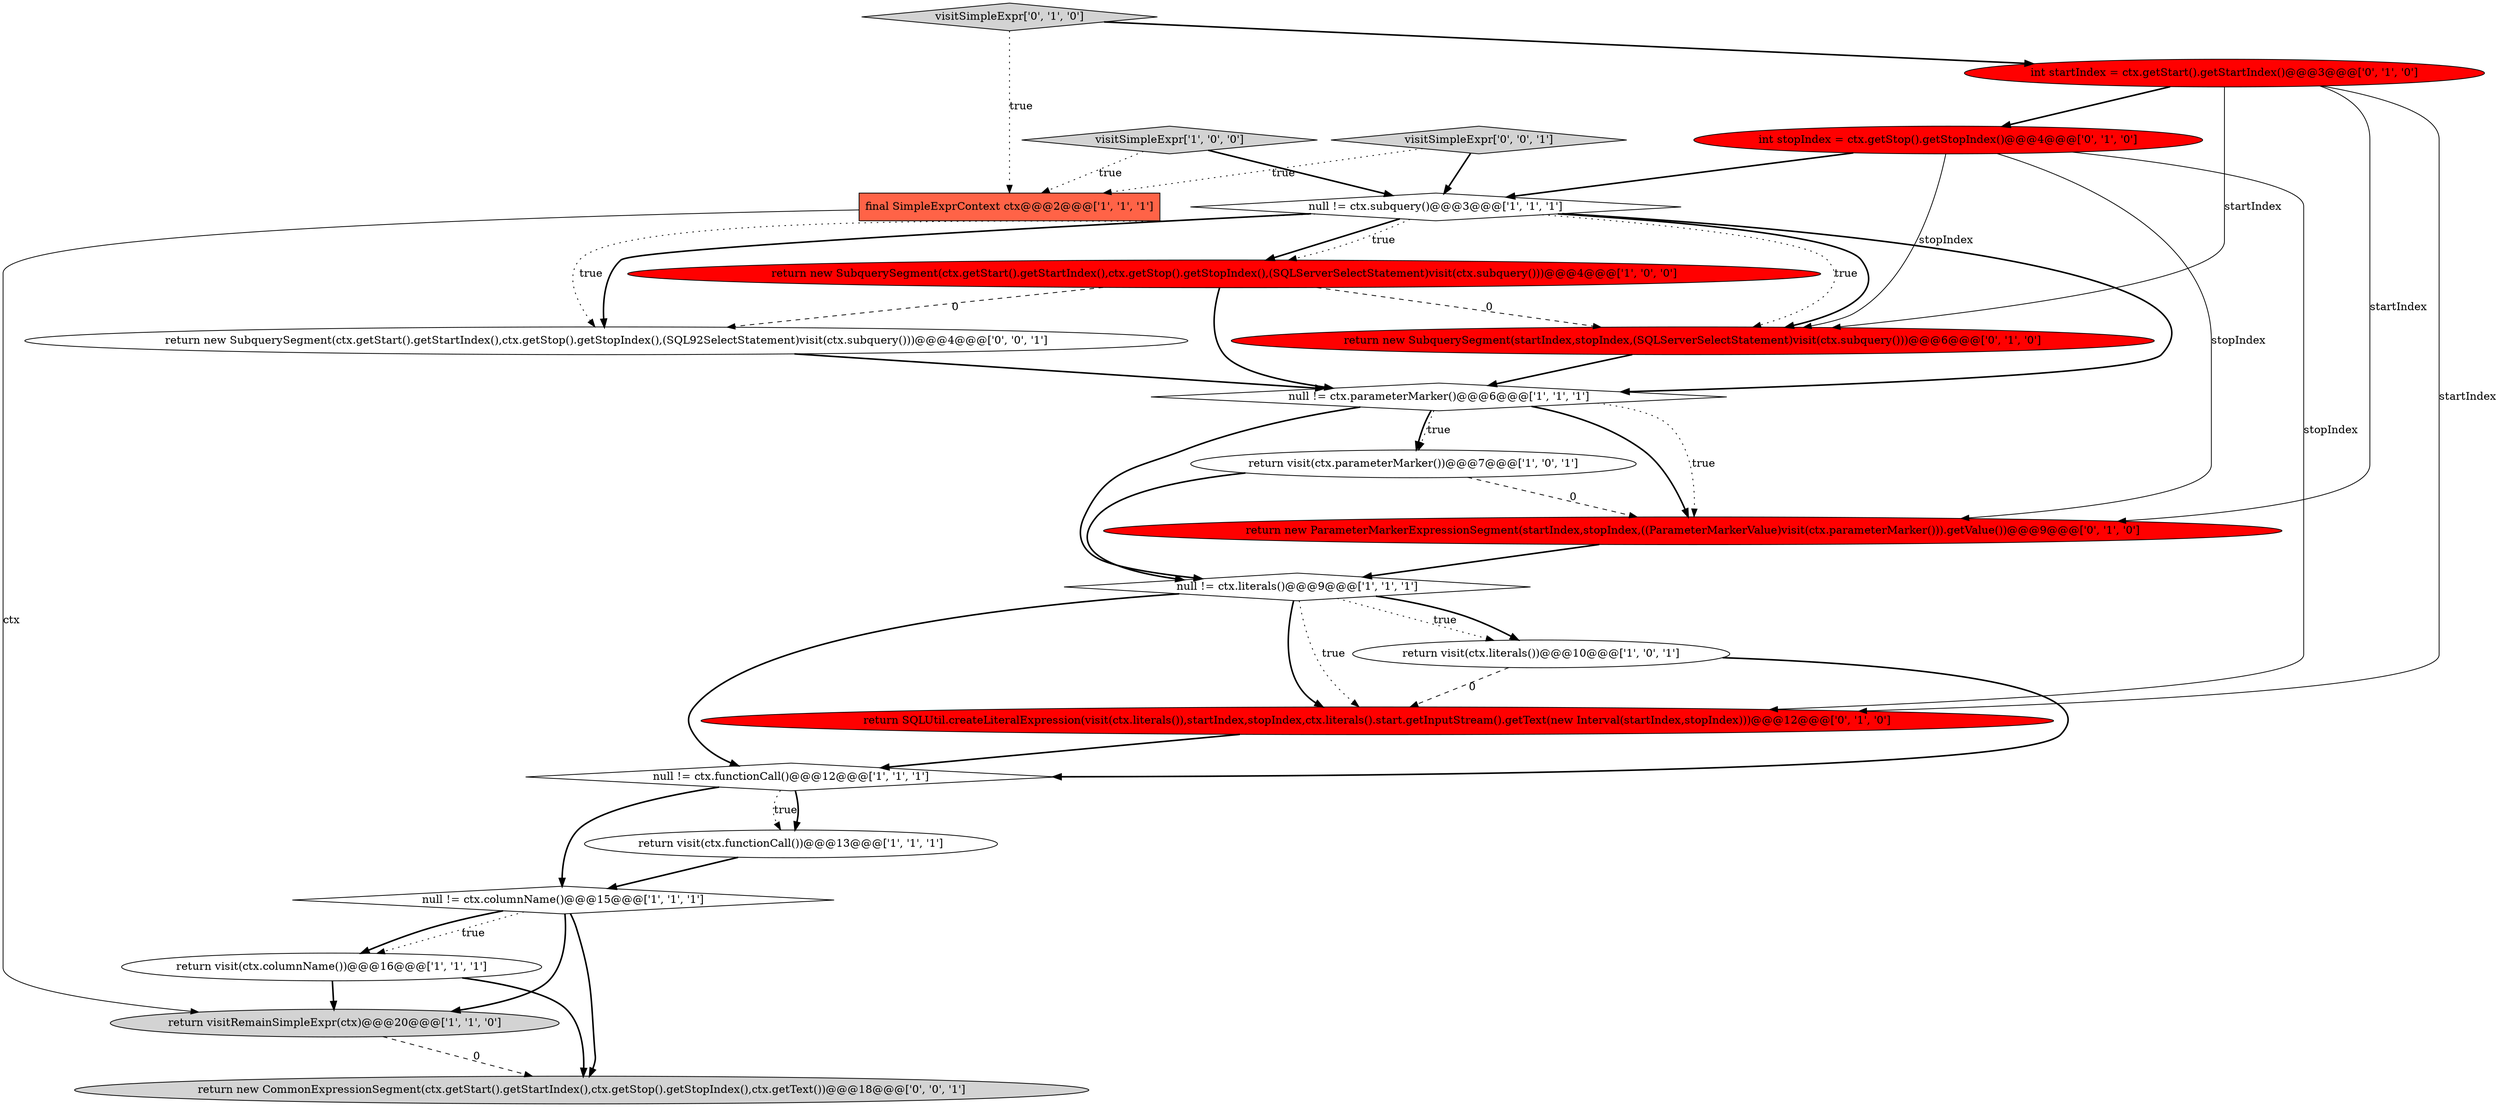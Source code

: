digraph {
16 [style = filled, label = "return SQLUtil.createLiteralExpression(visit(ctx.literals()),startIndex,stopIndex,ctx.literals().start.getInputStream().getText(new Interval(startIndex,stopIndex)))@@@12@@@['0', '1', '0']", fillcolor = red, shape = ellipse image = "AAA1AAABBB2BBB"];
11 [style = filled, label = "null != ctx.literals()@@@9@@@['1', '1', '1']", fillcolor = white, shape = diamond image = "AAA0AAABBB1BBB"];
15 [style = filled, label = "int startIndex = ctx.getStart().getStartIndex()@@@3@@@['0', '1', '0']", fillcolor = red, shape = ellipse image = "AAA1AAABBB2BBB"];
5 [style = filled, label = "return new SubquerySegment(ctx.getStart().getStartIndex(),ctx.getStop().getStopIndex(),(SQLServerSelectStatement)visit(ctx.subquery()))@@@4@@@['1', '0', '0']", fillcolor = red, shape = ellipse image = "AAA1AAABBB1BBB"];
20 [style = filled, label = "return new SubquerySegment(ctx.getStart().getStartIndex(),ctx.getStop().getStopIndex(),(SQL92SelectStatement)visit(ctx.subquery()))@@@4@@@['0', '0', '1']", fillcolor = white, shape = ellipse image = "AAA0AAABBB3BBB"];
7 [style = filled, label = "return visit(ctx.parameterMarker())@@@7@@@['1', '0', '1']", fillcolor = white, shape = ellipse image = "AAA0AAABBB1BBB"];
17 [style = filled, label = "return new SubquerySegment(startIndex,stopIndex,(SQLServerSelectStatement)visit(ctx.subquery()))@@@6@@@['0', '1', '0']", fillcolor = red, shape = ellipse image = "AAA1AAABBB2BBB"];
3 [style = filled, label = "visitSimpleExpr['1', '0', '0']", fillcolor = lightgray, shape = diamond image = "AAA0AAABBB1BBB"];
21 [style = filled, label = "visitSimpleExpr['0', '0', '1']", fillcolor = lightgray, shape = diamond image = "AAA0AAABBB3BBB"];
9 [style = filled, label = "return visit(ctx.literals())@@@10@@@['1', '0', '1']", fillcolor = white, shape = ellipse image = "AAA0AAABBB1BBB"];
4 [style = filled, label = "return visit(ctx.columnName())@@@16@@@['1', '1', '1']", fillcolor = white, shape = ellipse image = "AAA0AAABBB1BBB"];
0 [style = filled, label = "null != ctx.parameterMarker()@@@6@@@['1', '1', '1']", fillcolor = white, shape = diamond image = "AAA0AAABBB1BBB"];
14 [style = filled, label = "int stopIndex = ctx.getStop().getStopIndex()@@@4@@@['0', '1', '0']", fillcolor = red, shape = ellipse image = "AAA1AAABBB2BBB"];
18 [style = filled, label = "return new ParameterMarkerExpressionSegment(startIndex,stopIndex,((ParameterMarkerValue)visit(ctx.parameterMarker())).getValue())@@@9@@@['0', '1', '0']", fillcolor = red, shape = ellipse image = "AAA1AAABBB2BBB"];
10 [style = filled, label = "null != ctx.functionCall()@@@12@@@['1', '1', '1']", fillcolor = white, shape = diamond image = "AAA0AAABBB1BBB"];
6 [style = filled, label = "return visit(ctx.functionCall())@@@13@@@['1', '1', '1']", fillcolor = white, shape = ellipse image = "AAA0AAABBB1BBB"];
2 [style = filled, label = "return visitRemainSimpleExpr(ctx)@@@20@@@['1', '1', '0']", fillcolor = lightgray, shape = ellipse image = "AAA0AAABBB1BBB"];
8 [style = filled, label = "null != ctx.columnName()@@@15@@@['1', '1', '1']", fillcolor = white, shape = diamond image = "AAA0AAABBB1BBB"];
1 [style = filled, label = "final SimpleExprContext ctx@@@2@@@['1', '1', '1']", fillcolor = tomato, shape = box image = "AAA0AAABBB1BBB"];
19 [style = filled, label = "return new CommonExpressionSegment(ctx.getStart().getStartIndex(),ctx.getStop().getStopIndex(),ctx.getText())@@@18@@@['0', '0', '1']", fillcolor = lightgray, shape = ellipse image = "AAA0AAABBB3BBB"];
12 [style = filled, label = "null != ctx.subquery()@@@3@@@['1', '1', '1']", fillcolor = white, shape = diamond image = "AAA0AAABBB1BBB"];
13 [style = filled, label = "visitSimpleExpr['0', '1', '0']", fillcolor = lightgray, shape = diamond image = "AAA0AAABBB2BBB"];
11->16 [style = bold, label=""];
12->17 [style = dotted, label="true"];
10->6 [style = dotted, label="true"];
9->16 [style = dashed, label="0"];
7->11 [style = bold, label=""];
2->19 [style = dashed, label="0"];
12->5 [style = bold, label=""];
7->18 [style = dashed, label="0"];
0->18 [style = dotted, label="true"];
21->1 [style = dotted, label="true"];
15->14 [style = bold, label=""];
16->10 [style = bold, label=""];
8->19 [style = bold, label=""];
18->11 [style = bold, label=""];
12->17 [style = bold, label=""];
15->16 [style = solid, label="startIndex"];
1->2 [style = solid, label="ctx"];
20->0 [style = bold, label=""];
15->17 [style = solid, label="startIndex"];
12->20 [style = bold, label=""];
4->19 [style = bold, label=""];
0->11 [style = bold, label=""];
11->9 [style = dotted, label="true"];
4->2 [style = bold, label=""];
9->10 [style = bold, label=""];
3->12 [style = bold, label=""];
14->18 [style = solid, label="stopIndex"];
11->9 [style = bold, label=""];
15->18 [style = solid, label="startIndex"];
12->0 [style = bold, label=""];
10->6 [style = bold, label=""];
8->4 [style = dotted, label="true"];
5->20 [style = dashed, label="0"];
0->7 [style = bold, label=""];
21->12 [style = bold, label=""];
13->1 [style = dotted, label="true"];
14->16 [style = solid, label="stopIndex"];
17->0 [style = bold, label=""];
12->20 [style = dotted, label="true"];
5->17 [style = dashed, label="0"];
10->8 [style = bold, label=""];
5->0 [style = bold, label=""];
8->2 [style = bold, label=""];
12->5 [style = dotted, label="true"];
11->10 [style = bold, label=""];
14->12 [style = bold, label=""];
6->8 [style = bold, label=""];
11->16 [style = dotted, label="true"];
0->18 [style = bold, label=""];
14->17 [style = solid, label="stopIndex"];
13->15 [style = bold, label=""];
8->4 [style = bold, label=""];
3->1 [style = dotted, label="true"];
0->7 [style = dotted, label="true"];
}
